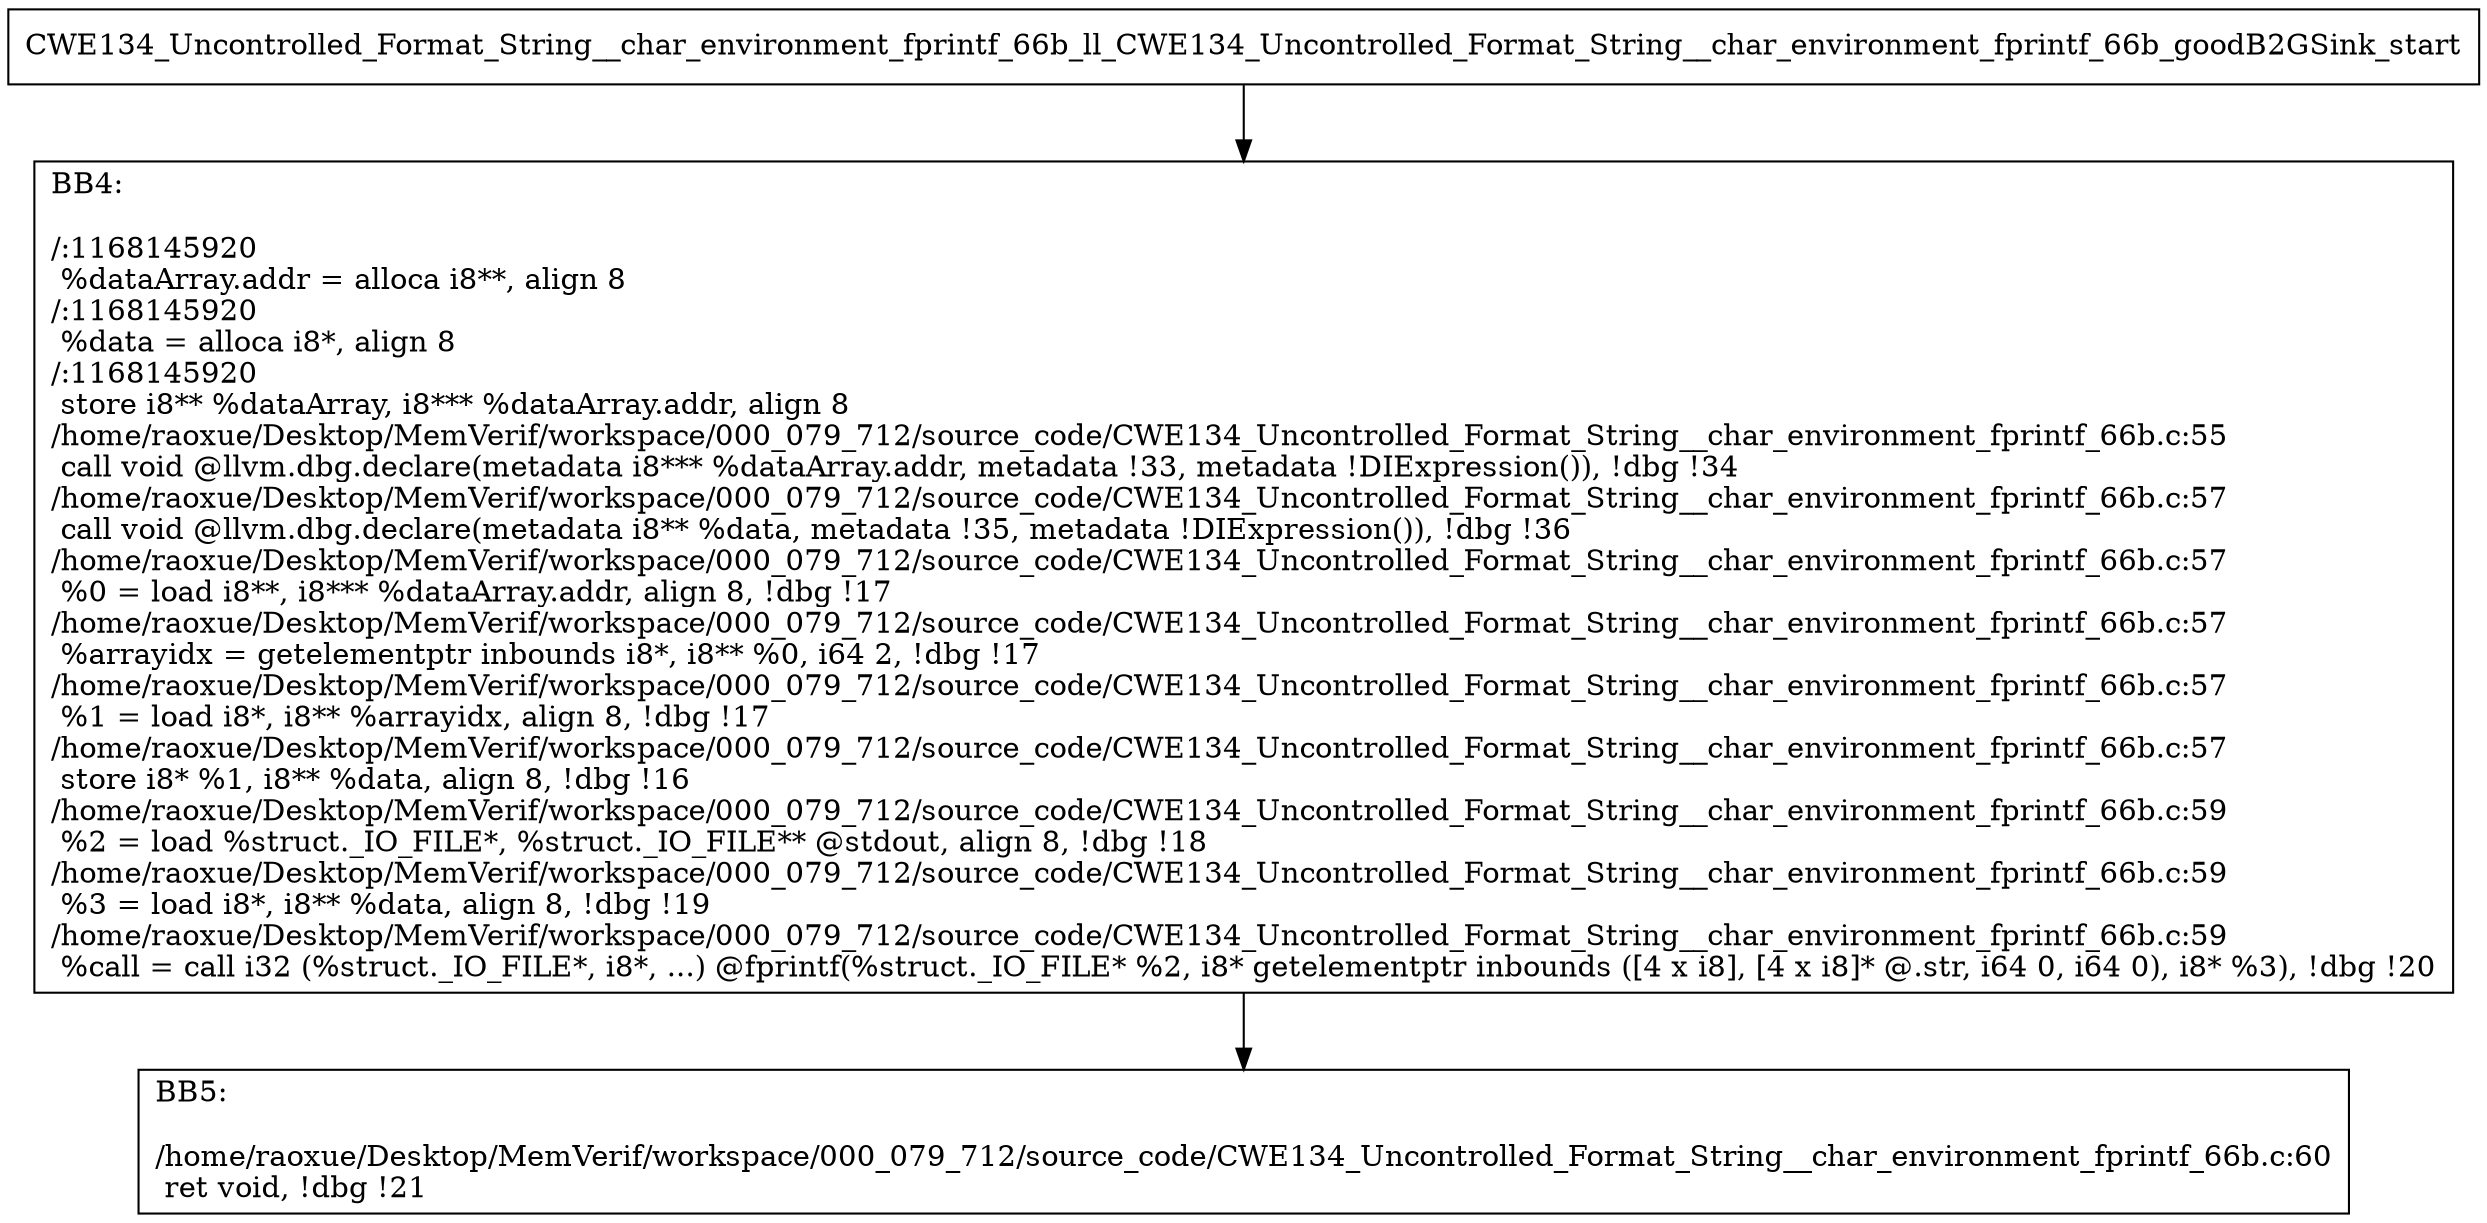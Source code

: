 digraph "CFG for'CWE134_Uncontrolled_Format_String__char_environment_fprintf_66b_ll_CWE134_Uncontrolled_Format_String__char_environment_fprintf_66b_goodB2GSink' function" {
	BBCWE134_Uncontrolled_Format_String__char_environment_fprintf_66b_ll_CWE134_Uncontrolled_Format_String__char_environment_fprintf_66b_goodB2GSink_start[shape=record,label="{CWE134_Uncontrolled_Format_String__char_environment_fprintf_66b_ll_CWE134_Uncontrolled_Format_String__char_environment_fprintf_66b_goodB2GSink_start}"];
	BBCWE134_Uncontrolled_Format_String__char_environment_fprintf_66b_ll_CWE134_Uncontrolled_Format_String__char_environment_fprintf_66b_goodB2GSink_start-> CWE134_Uncontrolled_Format_String__char_environment_fprintf_66b_ll_CWE134_Uncontrolled_Format_String__char_environment_fprintf_66b_goodB2GSinkBB4;
	CWE134_Uncontrolled_Format_String__char_environment_fprintf_66b_ll_CWE134_Uncontrolled_Format_String__char_environment_fprintf_66b_goodB2GSinkBB4 [shape=record, label="{BB4:\l\l/:1168145920\l
  %dataArray.addr = alloca i8**, align 8\l
/:1168145920\l
  %data = alloca i8*, align 8\l
/:1168145920\l
  store i8** %dataArray, i8*** %dataArray.addr, align 8\l
/home/raoxue/Desktop/MemVerif/workspace/000_079_712/source_code/CWE134_Uncontrolled_Format_String__char_environment_fprintf_66b.c:55\l
  call void @llvm.dbg.declare(metadata i8*** %dataArray.addr, metadata !33, metadata !DIExpression()), !dbg !34\l
/home/raoxue/Desktop/MemVerif/workspace/000_079_712/source_code/CWE134_Uncontrolled_Format_String__char_environment_fprintf_66b.c:57\l
  call void @llvm.dbg.declare(metadata i8** %data, metadata !35, metadata !DIExpression()), !dbg !36\l
/home/raoxue/Desktop/MemVerif/workspace/000_079_712/source_code/CWE134_Uncontrolled_Format_String__char_environment_fprintf_66b.c:57\l
  %0 = load i8**, i8*** %dataArray.addr, align 8, !dbg !17\l
/home/raoxue/Desktop/MemVerif/workspace/000_079_712/source_code/CWE134_Uncontrolled_Format_String__char_environment_fprintf_66b.c:57\l
  %arrayidx = getelementptr inbounds i8*, i8** %0, i64 2, !dbg !17\l
/home/raoxue/Desktop/MemVerif/workspace/000_079_712/source_code/CWE134_Uncontrolled_Format_String__char_environment_fprintf_66b.c:57\l
  %1 = load i8*, i8** %arrayidx, align 8, !dbg !17\l
/home/raoxue/Desktop/MemVerif/workspace/000_079_712/source_code/CWE134_Uncontrolled_Format_String__char_environment_fprintf_66b.c:57\l
  store i8* %1, i8** %data, align 8, !dbg !16\l
/home/raoxue/Desktop/MemVerif/workspace/000_079_712/source_code/CWE134_Uncontrolled_Format_String__char_environment_fprintf_66b.c:59\l
  %2 = load %struct._IO_FILE*, %struct._IO_FILE** @stdout, align 8, !dbg !18\l
/home/raoxue/Desktop/MemVerif/workspace/000_079_712/source_code/CWE134_Uncontrolled_Format_String__char_environment_fprintf_66b.c:59\l
  %3 = load i8*, i8** %data, align 8, !dbg !19\l
/home/raoxue/Desktop/MemVerif/workspace/000_079_712/source_code/CWE134_Uncontrolled_Format_String__char_environment_fprintf_66b.c:59\l
  %call = call i32 (%struct._IO_FILE*, i8*, ...) @fprintf(%struct._IO_FILE* %2, i8* getelementptr inbounds ([4 x i8], [4 x i8]* @.str, i64 0, i64 0), i8* %3), !dbg !20\l
}"];
	CWE134_Uncontrolled_Format_String__char_environment_fprintf_66b_ll_CWE134_Uncontrolled_Format_String__char_environment_fprintf_66b_goodB2GSinkBB4-> CWE134_Uncontrolled_Format_String__char_environment_fprintf_66b_ll_CWE134_Uncontrolled_Format_String__char_environment_fprintf_66b_goodB2GSinkBB5;
	CWE134_Uncontrolled_Format_String__char_environment_fprintf_66b_ll_CWE134_Uncontrolled_Format_String__char_environment_fprintf_66b_goodB2GSinkBB5 [shape=record, label="{BB5:\l\l/home/raoxue/Desktop/MemVerif/workspace/000_079_712/source_code/CWE134_Uncontrolled_Format_String__char_environment_fprintf_66b.c:60\l
  ret void, !dbg !21\l
}"];
}
